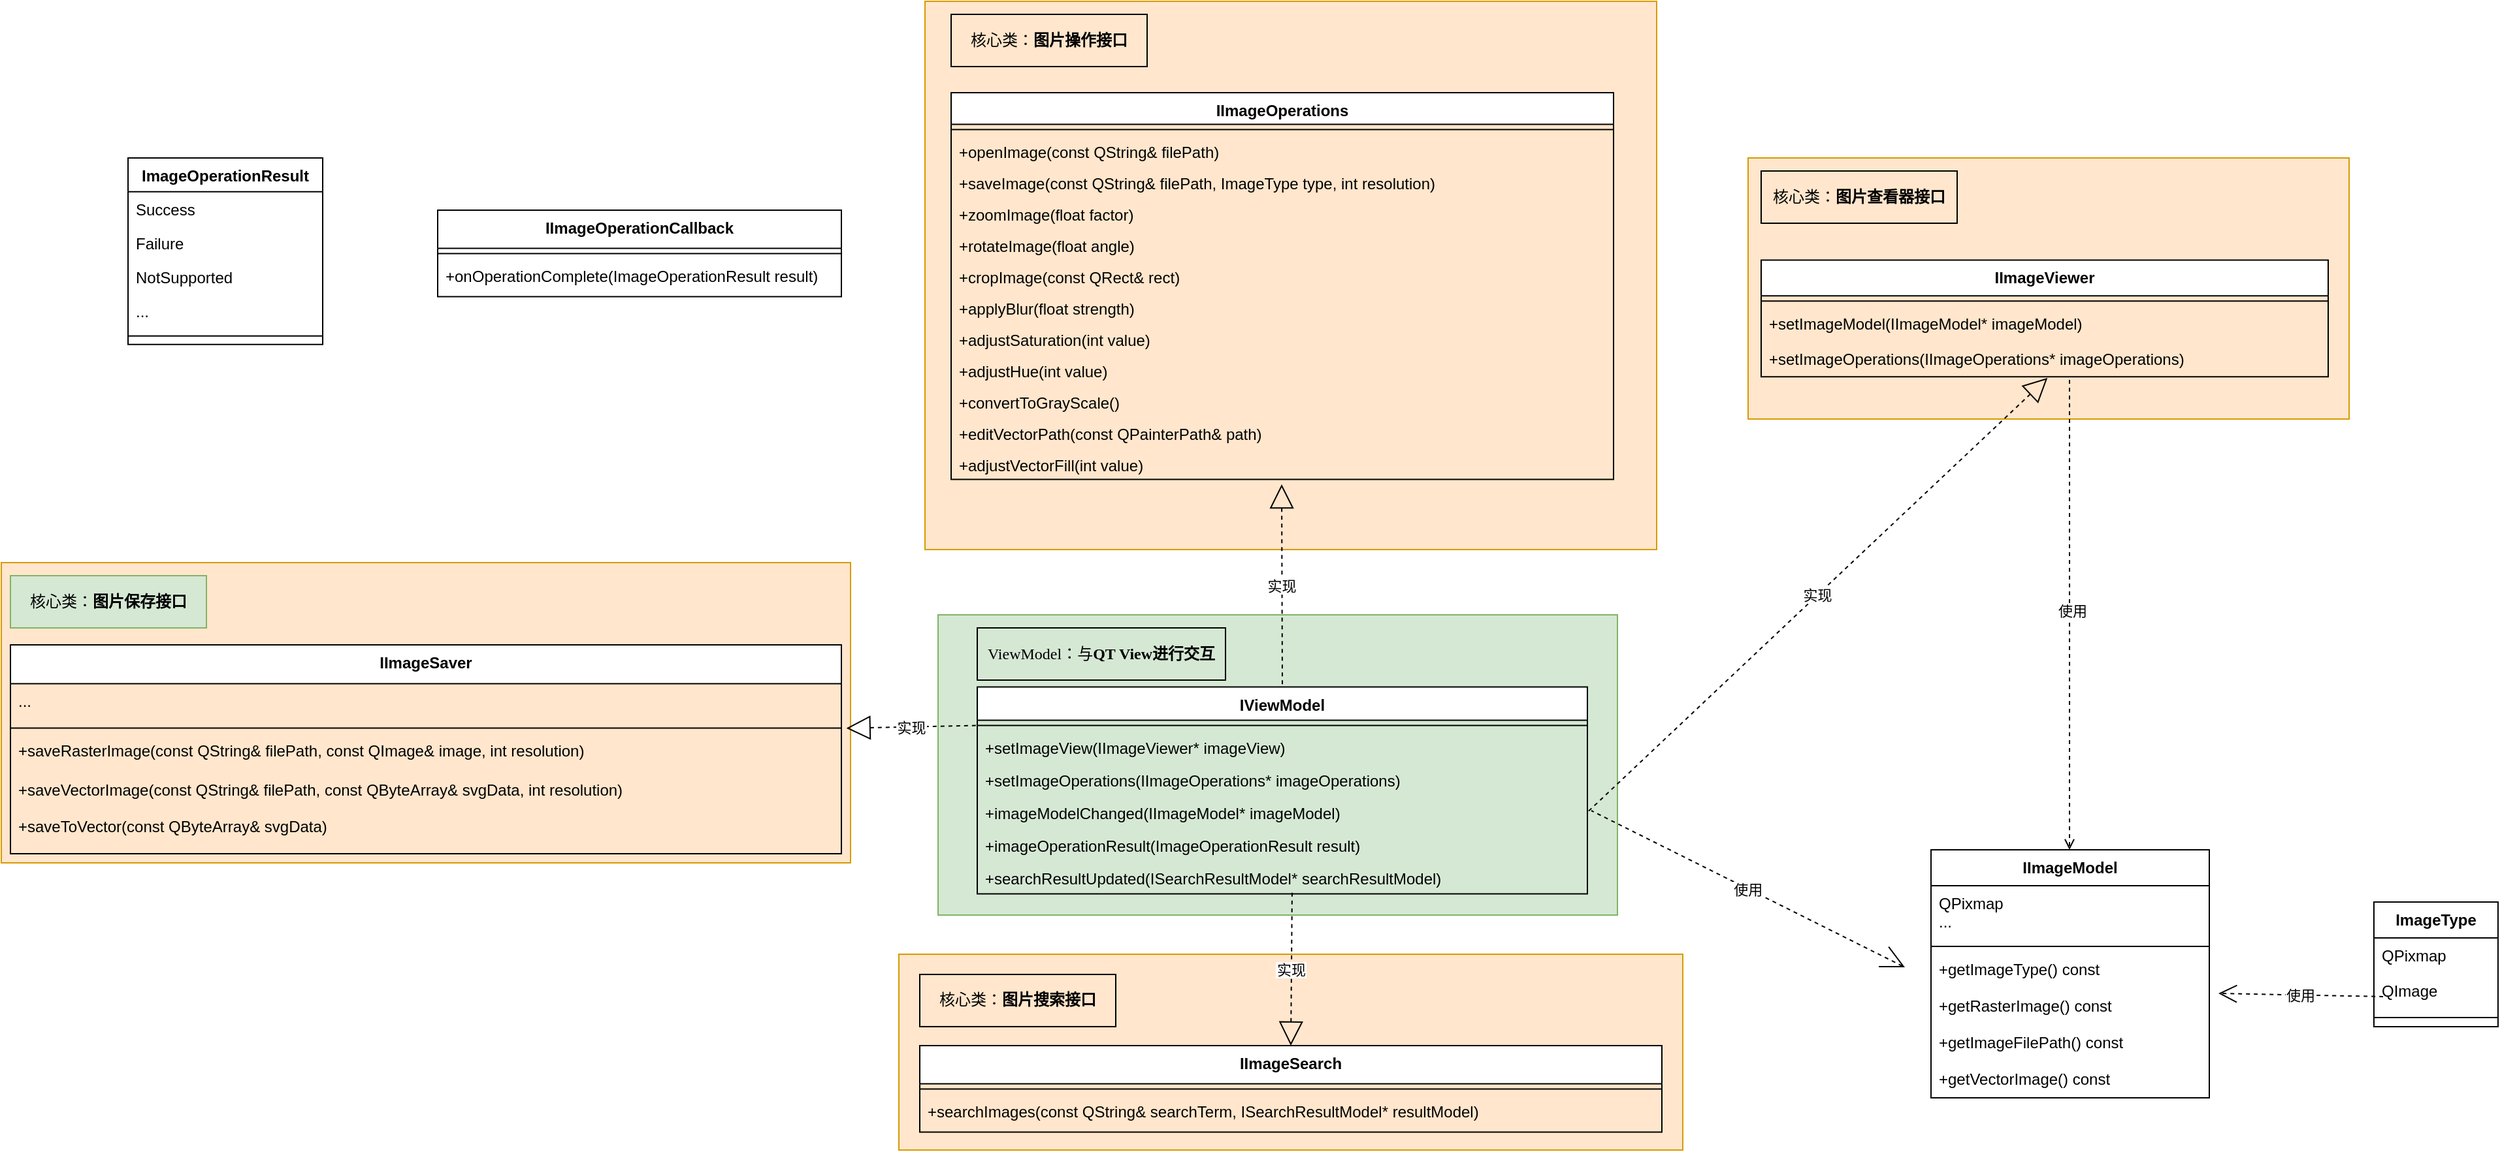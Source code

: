 <mxfile version="21.6.6" type="github">
  <diagram name="第 1 页" id="8G4OzASdrZZu8vnJjRQt">
    <mxGraphModel dx="1970" dy="2260" grid="1" gridSize="10" guides="1" tooltips="1" connect="1" arrows="1" fold="1" page="1" pageScale="1" pageWidth="827" pageHeight="1169" math="0" shadow="0">
      <root>
        <mxCell id="0" />
        <mxCell id="1" parent="0" />
        <mxCell id="LYDf1Ntx3WyGje25WLFu-186" value="" style="whiteSpace=wrap;html=1;fillColor=#d5e8d4;strokeColor=#82b366;" vertex="1" parent="1">
          <mxGeometry x="850" y="450" width="520" height="230" as="geometry" />
        </mxCell>
        <mxCell id="LYDf1Ntx3WyGje25WLFu-184" value="" style="rounded=0;whiteSpace=wrap;html=1;fillColor=#ffe6cc;strokeColor=#d79b00;" vertex="1" parent="1">
          <mxGeometry x="820" y="710" width="600" height="150" as="geometry" />
        </mxCell>
        <mxCell id="LYDf1Ntx3WyGje25WLFu-182" value="" style="rounded=0;whiteSpace=wrap;html=1;fillColor=#ffe6cc;strokeColor=#d79b00;" vertex="1" parent="1">
          <mxGeometry x="1470" y="100" width="460" height="200" as="geometry" />
        </mxCell>
        <mxCell id="LYDf1Ntx3WyGje25WLFu-178" value="" style="rounded=0;whiteSpace=wrap;html=1;fillColor=#ffe6cc;strokeColor=#d79b00;" vertex="1" parent="1">
          <mxGeometry x="133" y="410" width="650" height="230" as="geometry" />
        </mxCell>
        <mxCell id="LYDf1Ntx3WyGje25WLFu-176" value="" style="rounded=0;whiteSpace=wrap;html=1;fillColor=#ffe6cc;strokeColor=#d79b00;" vertex="1" parent="1">
          <mxGeometry x="840" y="-20" width="560" height="420" as="geometry" />
        </mxCell>
        <mxCell id="LYDf1Ntx3WyGje25WLFu-102" value="ImageType" style="swimlane;fontStyle=1;align=center;verticalAlign=top;childLayout=stackLayout;horizontal=1;startSize=27.429;horizontalStack=0;resizeParent=1;resizeParentMax=0;resizeLast=0;collapsible=0;marginBottom=0;" vertex="1" parent="1">
          <mxGeometry x="1949" y="670.04" width="95" height="95.429" as="geometry" />
        </mxCell>
        <mxCell id="LYDf1Ntx3WyGje25WLFu-103" value="QPixmap" style="text;strokeColor=none;fillColor=none;align=left;verticalAlign=top;spacingLeft=4;spacingRight=4;overflow=hidden;rotatable=0;points=[[0,0.5],[1,0.5]];portConstraint=eastwest;" vertex="1" parent="LYDf1Ntx3WyGje25WLFu-102">
          <mxGeometry y="27.429" width="95" height="27" as="geometry" />
        </mxCell>
        <mxCell id="LYDf1Ntx3WyGje25WLFu-104" value="QImage" style="text;strokeColor=none;fillColor=none;align=left;verticalAlign=top;spacingLeft=4;spacingRight=4;overflow=hidden;rotatable=0;points=[[0,0.5],[1,0.5]];portConstraint=eastwest;" vertex="1" parent="LYDf1Ntx3WyGje25WLFu-102">
          <mxGeometry y="54.429" width="95" height="27" as="geometry" />
        </mxCell>
        <mxCell id="LYDf1Ntx3WyGje25WLFu-105" style="line;strokeWidth=1;fillColor=none;align=left;verticalAlign=middle;spacingTop=-1;spacingLeft=3;spacingRight=3;rotatable=0;labelPosition=right;points=[];portConstraint=eastwest;strokeColor=inherit;" vertex="1" parent="LYDf1Ntx3WyGje25WLFu-102">
          <mxGeometry y="81.429" width="95" height="14" as="geometry" />
        </mxCell>
        <mxCell id="LYDf1Ntx3WyGje25WLFu-106" value="IImageModel" style="swimlane;fontStyle=1;align=center;verticalAlign=top;childLayout=stackLayout;horizontal=1;startSize=27.5;horizontalStack=0;resizeParent=1;resizeParentMax=0;resizeLast=0;collapsible=0;marginBottom=0;" vertex="1" parent="1">
          <mxGeometry x="1610" y="630" width="213" height="190" as="geometry" />
        </mxCell>
        <mxCell id="LYDf1Ntx3WyGje25WLFu-107" value="QPixmap&#xa;..." style="text;strokeColor=none;fillColor=none;align=left;verticalAlign=top;spacingLeft=4;spacingRight=4;overflow=hidden;rotatable=0;points=[[0,0.5],[1,0.5]];portConstraint=eastwest;" vertex="1" parent="LYDf1Ntx3WyGje25WLFu-106">
          <mxGeometry y="27.5" width="213" height="42.5" as="geometry" />
        </mxCell>
        <mxCell id="LYDf1Ntx3WyGje25WLFu-108" style="line;strokeWidth=1;fillColor=none;align=left;verticalAlign=middle;spacingTop=-1;spacingLeft=3;spacingRight=3;rotatable=0;labelPosition=right;points=[];portConstraint=eastwest;strokeColor=inherit;" vertex="1" parent="LYDf1Ntx3WyGje25WLFu-106">
          <mxGeometry y="70" width="213" height="8" as="geometry" />
        </mxCell>
        <mxCell id="LYDf1Ntx3WyGje25WLFu-109" value="+getImageType() const" style="text;strokeColor=none;fillColor=none;align=left;verticalAlign=top;spacingLeft=4;spacingRight=4;overflow=hidden;rotatable=0;points=[[0,0.5],[1,0.5]];portConstraint=eastwest;" vertex="1" parent="LYDf1Ntx3WyGje25WLFu-106">
          <mxGeometry y="78" width="213" height="28" as="geometry" />
        </mxCell>
        <mxCell id="LYDf1Ntx3WyGje25WLFu-111" value="+getRasterImage() const" style="text;strokeColor=none;fillColor=none;align=left;verticalAlign=top;spacingLeft=4;spacingRight=4;overflow=hidden;rotatable=0;points=[[0,0.5],[1,0.5]];portConstraint=eastwest;" vertex="1" parent="LYDf1Ntx3WyGje25WLFu-106">
          <mxGeometry y="106" width="213" height="28" as="geometry" />
        </mxCell>
        <mxCell id="LYDf1Ntx3WyGje25WLFu-110" value="+getImageFilePath() const" style="text;strokeColor=none;fillColor=none;align=left;verticalAlign=top;spacingLeft=4;spacingRight=4;overflow=hidden;rotatable=0;points=[[0,0.5],[1,0.5]];portConstraint=eastwest;" vertex="1" parent="LYDf1Ntx3WyGje25WLFu-106">
          <mxGeometry y="134" width="213" height="28" as="geometry" />
        </mxCell>
        <mxCell id="LYDf1Ntx3WyGje25WLFu-112" value="+getVectorImage() const" style="text;strokeColor=none;fillColor=none;align=left;verticalAlign=top;spacingLeft=4;spacingRight=4;overflow=hidden;rotatable=0;points=[[0,0.5],[1,0.5]];portConstraint=eastwest;" vertex="1" parent="LYDf1Ntx3WyGje25WLFu-106">
          <mxGeometry y="162" width="213" height="28" as="geometry" />
        </mxCell>
        <mxCell id="LYDf1Ntx3WyGje25WLFu-117" value="ImageOperationResult" style="swimlane;fontStyle=1;align=center;verticalAlign=top;childLayout=stackLayout;horizontal=1;startSize=25.818;horizontalStack=0;resizeParent=1;resizeParentMax=0;resizeLast=0;collapsible=0;marginBottom=0;" vertex="1" parent="1">
          <mxGeometry x="230" y="100" width="149" height="142.818" as="geometry" />
        </mxCell>
        <mxCell id="LYDf1Ntx3WyGje25WLFu-118" value="Success" style="text;strokeColor=none;fillColor=none;align=left;verticalAlign=top;spacingLeft=4;spacingRight=4;overflow=hidden;rotatable=0;points=[[0,0.5],[1,0.5]];portConstraint=eastwest;" vertex="1" parent="LYDf1Ntx3WyGje25WLFu-117">
          <mxGeometry y="25.818" width="149" height="26" as="geometry" />
        </mxCell>
        <mxCell id="LYDf1Ntx3WyGje25WLFu-119" value="Failure" style="text;strokeColor=none;fillColor=none;align=left;verticalAlign=top;spacingLeft=4;spacingRight=4;overflow=hidden;rotatable=0;points=[[0,0.5],[1,0.5]];portConstraint=eastwest;" vertex="1" parent="LYDf1Ntx3WyGje25WLFu-117">
          <mxGeometry y="51.818" width="149" height="26" as="geometry" />
        </mxCell>
        <mxCell id="LYDf1Ntx3WyGje25WLFu-120" value="NotSupported" style="text;strokeColor=none;fillColor=none;align=left;verticalAlign=top;spacingLeft=4;spacingRight=4;overflow=hidden;rotatable=0;points=[[0,0.5],[1,0.5]];portConstraint=eastwest;" vertex="1" parent="LYDf1Ntx3WyGje25WLFu-117">
          <mxGeometry y="77.818" width="149" height="26" as="geometry" />
        </mxCell>
        <mxCell id="LYDf1Ntx3WyGje25WLFu-121" value="..." style="text;strokeColor=none;fillColor=none;align=left;verticalAlign=top;spacingLeft=4;spacingRight=4;overflow=hidden;rotatable=0;points=[[0,0.5],[1,0.5]];portConstraint=eastwest;" vertex="1" parent="LYDf1Ntx3WyGje25WLFu-117">
          <mxGeometry y="103.818" width="149" height="26" as="geometry" />
        </mxCell>
        <mxCell id="LYDf1Ntx3WyGje25WLFu-122" style="line;strokeWidth=1;fillColor=none;align=left;verticalAlign=middle;spacingTop=-1;spacingLeft=3;spacingRight=3;rotatable=0;labelPosition=right;points=[];portConstraint=eastwest;strokeColor=inherit;" vertex="1" parent="LYDf1Ntx3WyGje25WLFu-117">
          <mxGeometry y="129.818" width="149" height="13" as="geometry" />
        </mxCell>
        <mxCell id="LYDf1Ntx3WyGje25WLFu-123" value="IImageOperationCallback" style="swimlane;fontStyle=1;align=center;verticalAlign=top;childLayout=stackLayout;horizontal=1;startSize=29.2;horizontalStack=0;resizeParent=1;resizeParentMax=0;resizeLast=0;collapsible=0;marginBottom=0;" vertex="1" parent="1">
          <mxGeometry x="467" y="140" width="309" height="66.2" as="geometry" />
        </mxCell>
        <mxCell id="LYDf1Ntx3WyGje25WLFu-124" style="line;strokeWidth=1;fillColor=none;align=left;verticalAlign=middle;spacingTop=-1;spacingLeft=3;spacingRight=3;rotatable=0;labelPosition=right;points=[];portConstraint=eastwest;strokeColor=inherit;" vertex="1" parent="LYDf1Ntx3WyGje25WLFu-123">
          <mxGeometry y="29.2" width="309" height="8" as="geometry" />
        </mxCell>
        <mxCell id="LYDf1Ntx3WyGje25WLFu-125" value="+onOperationComplete(ImageOperationResult result)" style="text;strokeColor=none;fillColor=none;align=left;verticalAlign=top;spacingLeft=4;spacingRight=4;overflow=hidden;rotatable=0;points=[[0,0.5],[1,0.5]];portConstraint=eastwest;" vertex="1" parent="LYDf1Ntx3WyGje25WLFu-123">
          <mxGeometry y="37.2" width="309" height="29" as="geometry" />
        </mxCell>
        <mxCell id="LYDf1Ntx3WyGje25WLFu-126" value="IImageOperations" style="swimlane;fontStyle=1;align=center;verticalAlign=top;childLayout=stackLayout;horizontal=1;startSize=24.24;horizontalStack=0;resizeParent=1;resizeParentMax=0;resizeLast=0;collapsible=0;marginBottom=0;" vertex="1" parent="1">
          <mxGeometry x="860" y="50" width="507" height="296.24" as="geometry" />
        </mxCell>
        <mxCell id="LYDf1Ntx3WyGje25WLFu-127" style="line;strokeWidth=1;fillColor=none;align=left;verticalAlign=middle;spacingTop=-1;spacingLeft=3;spacingRight=3;rotatable=0;labelPosition=right;points=[];portConstraint=eastwest;strokeColor=inherit;" vertex="1" parent="LYDf1Ntx3WyGje25WLFu-126">
          <mxGeometry y="24.24" width="507" height="8" as="geometry" />
        </mxCell>
        <mxCell id="LYDf1Ntx3WyGje25WLFu-128" value="+openImage(const QString&amp; filePath)" style="text;strokeColor=none;fillColor=none;align=left;verticalAlign=top;spacingLeft=4;spacingRight=4;overflow=hidden;rotatable=0;points=[[0,0.5],[1,0.5]];portConstraint=eastwest;" vertex="1" parent="LYDf1Ntx3WyGje25WLFu-126">
          <mxGeometry y="32.24" width="507" height="24" as="geometry" />
        </mxCell>
        <mxCell id="LYDf1Ntx3WyGje25WLFu-129" value="+saveImage(const QString&amp; filePath, ImageType type, int resolution)" style="text;strokeColor=none;fillColor=none;align=left;verticalAlign=top;spacingLeft=4;spacingRight=4;overflow=hidden;rotatable=0;points=[[0,0.5],[1,0.5]];portConstraint=eastwest;" vertex="1" parent="LYDf1Ntx3WyGje25WLFu-126">
          <mxGeometry y="56.24" width="507" height="24" as="geometry" />
        </mxCell>
        <mxCell id="LYDf1Ntx3WyGje25WLFu-130" value="+zoomImage(float factor)" style="text;strokeColor=none;fillColor=none;align=left;verticalAlign=top;spacingLeft=4;spacingRight=4;overflow=hidden;rotatable=0;points=[[0,0.5],[1,0.5]];portConstraint=eastwest;" vertex="1" parent="LYDf1Ntx3WyGje25WLFu-126">
          <mxGeometry y="80.24" width="507" height="24" as="geometry" />
        </mxCell>
        <mxCell id="LYDf1Ntx3WyGje25WLFu-131" value="+rotateImage(float angle)" style="text;strokeColor=none;fillColor=none;align=left;verticalAlign=top;spacingLeft=4;spacingRight=4;overflow=hidden;rotatable=0;points=[[0,0.5],[1,0.5]];portConstraint=eastwest;" vertex="1" parent="LYDf1Ntx3WyGje25WLFu-126">
          <mxGeometry y="104.24" width="507" height="24" as="geometry" />
        </mxCell>
        <mxCell id="LYDf1Ntx3WyGje25WLFu-132" value="+cropImage(const QRect&amp; rect)" style="text;strokeColor=none;fillColor=none;align=left;verticalAlign=top;spacingLeft=4;spacingRight=4;overflow=hidden;rotatable=0;points=[[0,0.5],[1,0.5]];portConstraint=eastwest;" vertex="1" parent="LYDf1Ntx3WyGje25WLFu-126">
          <mxGeometry y="128.24" width="507" height="24" as="geometry" />
        </mxCell>
        <mxCell id="LYDf1Ntx3WyGje25WLFu-133" value="+applyBlur(float strength)" style="text;strokeColor=none;fillColor=none;align=left;verticalAlign=top;spacingLeft=4;spacingRight=4;overflow=hidden;rotatable=0;points=[[0,0.5],[1,0.5]];portConstraint=eastwest;" vertex="1" parent="LYDf1Ntx3WyGje25WLFu-126">
          <mxGeometry y="152.24" width="507" height="24" as="geometry" />
        </mxCell>
        <mxCell id="LYDf1Ntx3WyGje25WLFu-134" value="+adjustSaturation(int value)" style="text;strokeColor=none;fillColor=none;align=left;verticalAlign=top;spacingLeft=4;spacingRight=4;overflow=hidden;rotatable=0;points=[[0,0.5],[1,0.5]];portConstraint=eastwest;" vertex="1" parent="LYDf1Ntx3WyGje25WLFu-126">
          <mxGeometry y="176.24" width="507" height="24" as="geometry" />
        </mxCell>
        <mxCell id="LYDf1Ntx3WyGje25WLFu-135" value="+adjustHue(int value)" style="text;strokeColor=none;fillColor=none;align=left;verticalAlign=top;spacingLeft=4;spacingRight=4;overflow=hidden;rotatable=0;points=[[0,0.5],[1,0.5]];portConstraint=eastwest;" vertex="1" parent="LYDf1Ntx3WyGje25WLFu-126">
          <mxGeometry y="200.24" width="507" height="24" as="geometry" />
        </mxCell>
        <mxCell id="LYDf1Ntx3WyGje25WLFu-136" value="+convertToGrayScale()" style="text;strokeColor=none;fillColor=none;align=left;verticalAlign=top;spacingLeft=4;spacingRight=4;overflow=hidden;rotatable=0;points=[[0,0.5],[1,0.5]];portConstraint=eastwest;" vertex="1" parent="LYDf1Ntx3WyGje25WLFu-126">
          <mxGeometry y="224.24" width="507" height="24" as="geometry" />
        </mxCell>
        <mxCell id="LYDf1Ntx3WyGje25WLFu-137" value="+editVectorPath(const QPainterPath&amp; path)" style="text;strokeColor=none;fillColor=none;align=left;verticalAlign=top;spacingLeft=4;spacingRight=4;overflow=hidden;rotatable=0;points=[[0,0.5],[1,0.5]];portConstraint=eastwest;" vertex="1" parent="LYDf1Ntx3WyGje25WLFu-126">
          <mxGeometry y="248.24" width="507" height="24" as="geometry" />
        </mxCell>
        <mxCell id="LYDf1Ntx3WyGje25WLFu-138" value="+adjustVectorFill(int value)" style="text;strokeColor=none;fillColor=none;align=left;verticalAlign=top;spacingLeft=4;spacingRight=4;overflow=hidden;rotatable=0;points=[[0,0.5],[1,0.5]];portConstraint=eastwest;" vertex="1" parent="LYDf1Ntx3WyGje25WLFu-126">
          <mxGeometry y="272.24" width="507" height="24" as="geometry" />
        </mxCell>
        <mxCell id="LYDf1Ntx3WyGje25WLFu-139" value="IImageSearch" style="swimlane;fontStyle=1;align=center;verticalAlign=top;childLayout=stackLayout;horizontal=1;startSize=29.2;horizontalStack=0;resizeParent=1;resizeParentMax=0;resizeLast=0;collapsible=0;marginBottom=0;" vertex="1" parent="1">
          <mxGeometry x="836" y="780" width="568" height="66.2" as="geometry" />
        </mxCell>
        <mxCell id="LYDf1Ntx3WyGje25WLFu-140" style="line;strokeWidth=1;fillColor=none;align=left;verticalAlign=middle;spacingTop=-1;spacingLeft=3;spacingRight=3;rotatable=0;labelPosition=right;points=[];portConstraint=eastwest;strokeColor=inherit;" vertex="1" parent="LYDf1Ntx3WyGje25WLFu-139">
          <mxGeometry y="29.2" width="568" height="8" as="geometry" />
        </mxCell>
        <mxCell id="LYDf1Ntx3WyGje25WLFu-141" value="+searchImages(const QString&amp; searchTerm, ISearchResultModel* resultModel)" style="text;strokeColor=none;fillColor=none;align=left;verticalAlign=top;spacingLeft=4;spacingRight=4;overflow=hidden;rotatable=0;points=[[0,0.5],[1,0.5]];portConstraint=eastwest;" vertex="1" parent="LYDf1Ntx3WyGje25WLFu-139">
          <mxGeometry y="37.2" width="568" height="29" as="geometry" />
        </mxCell>
        <mxCell id="LYDf1Ntx3WyGje25WLFu-174" style="edgeStyle=orthogonalEdgeStyle;rounded=0;orthogonalLoop=1;jettySize=auto;html=1;dashed=1;endArrow=open;endFill=0;" edge="1" parent="1" target="LYDf1Ntx3WyGje25WLFu-106">
          <mxGeometry relative="1" as="geometry">
            <mxPoint x="1716" y="270" as="sourcePoint" />
          </mxGeometry>
        </mxCell>
        <mxCell id="LYDf1Ntx3WyGje25WLFu-175" value="使用" style="edgeLabel;html=1;align=center;verticalAlign=middle;resizable=0;points=[];" vertex="1" connectable="0" parent="LYDf1Ntx3WyGje25WLFu-174">
          <mxGeometry x="-0.018" y="2" relative="1" as="geometry">
            <mxPoint as="offset" />
          </mxGeometry>
        </mxCell>
        <mxCell id="LYDf1Ntx3WyGje25WLFu-142" value="IImageViewer" style="swimlane;fontStyle=1;align=center;verticalAlign=top;childLayout=stackLayout;horizontal=1;startSize=27.429;horizontalStack=0;resizeParent=1;resizeParentMax=0;resizeLast=0;collapsible=0;marginBottom=0;" vertex="1" parent="1">
          <mxGeometry x="1480" y="178.24" width="434" height="89.429" as="geometry" />
        </mxCell>
        <mxCell id="LYDf1Ntx3WyGje25WLFu-143" style="line;strokeWidth=1;fillColor=none;align=left;verticalAlign=middle;spacingTop=-1;spacingLeft=3;spacingRight=3;rotatable=0;labelPosition=right;points=[];portConstraint=eastwest;strokeColor=inherit;" vertex="1" parent="LYDf1Ntx3WyGje25WLFu-142">
          <mxGeometry y="27.429" width="434" height="8" as="geometry" />
        </mxCell>
        <mxCell id="LYDf1Ntx3WyGje25WLFu-144" value="+setImageModel(IImageModel* imageModel)" style="text;strokeColor=none;fillColor=none;align=left;verticalAlign=top;spacingLeft=4;spacingRight=4;overflow=hidden;rotatable=0;points=[[0,0.5],[1,0.5]];portConstraint=eastwest;" vertex="1" parent="LYDf1Ntx3WyGje25WLFu-142">
          <mxGeometry y="35.429" width="434" height="27" as="geometry" />
        </mxCell>
        <mxCell id="LYDf1Ntx3WyGje25WLFu-145" value="+setImageOperations(IImageOperations* imageOperations)" style="text;strokeColor=none;fillColor=none;align=left;verticalAlign=top;spacingLeft=4;spacingRight=4;overflow=hidden;rotatable=0;points=[[0,0.5],[1,0.5]];portConstraint=eastwest;" vertex="1" parent="LYDf1Ntx3WyGje25WLFu-142">
          <mxGeometry y="62.429" width="434" height="27" as="geometry" />
        </mxCell>
        <mxCell id="LYDf1Ntx3WyGje25WLFu-149" value="IImageSaver" style="swimlane;fontStyle=1;align=center;verticalAlign=top;childLayout=stackLayout;horizontal=1;startSize=29.75;horizontalStack=0;resizeParent=1;resizeParentMax=0;resizeLast=0;collapsible=0;marginBottom=0;" vertex="1" parent="1">
          <mxGeometry x="140" y="472.99" width="636" height="160" as="geometry" />
        </mxCell>
        <mxCell id="LYDf1Ntx3WyGje25WLFu-150" value="..." style="text;strokeColor=none;fillColor=none;align=left;verticalAlign=top;spacingLeft=4;spacingRight=4;overflow=hidden;rotatable=0;points=[[0,0.5],[1,0.5]];portConstraint=eastwest;" vertex="1" parent="LYDf1Ntx3WyGje25WLFu-149">
          <mxGeometry y="29.75" width="636" height="30" as="geometry" />
        </mxCell>
        <mxCell id="LYDf1Ntx3WyGje25WLFu-151" style="line;strokeWidth=1;fillColor=none;align=left;verticalAlign=middle;spacingTop=-1;spacingLeft=3;spacingRight=3;rotatable=0;labelPosition=right;points=[];portConstraint=eastwest;strokeColor=inherit;" vertex="1" parent="LYDf1Ntx3WyGje25WLFu-149">
          <mxGeometry y="59.75" width="636" height="8" as="geometry" />
        </mxCell>
        <mxCell id="LYDf1Ntx3WyGje25WLFu-152" value="+saveRasterImage(const QString&amp; filePath, const QImage&amp; image, int resolution)" style="text;strokeColor=none;fillColor=none;align=left;verticalAlign=top;spacingLeft=4;spacingRight=4;overflow=hidden;rotatable=0;points=[[0,0.5],[1,0.5]];portConstraint=eastwest;" vertex="1" parent="LYDf1Ntx3WyGje25WLFu-149">
          <mxGeometry y="67.75" width="636" height="30" as="geometry" />
        </mxCell>
        <mxCell id="LYDf1Ntx3WyGje25WLFu-153" value="+saveVectorImage(const QString&amp; filePath, const QByteArray&amp; svgData, int resolution)&#xa;&#xa;+saveToVector(const QByteArray&amp; svgData)" style="text;strokeColor=none;fillColor=none;align=left;verticalAlign=top;spacingLeft=4;spacingRight=4;overflow=hidden;rotatable=0;points=[[0,0.5],[1,0.5]];portConstraint=eastwest;" vertex="1" parent="LYDf1Ntx3WyGje25WLFu-149">
          <mxGeometry y="97.75" width="636" height="62.25" as="geometry" />
        </mxCell>
        <mxCell id="LYDf1Ntx3WyGje25WLFu-154" value="IViewModel" style="swimlane;fontStyle=1;align=center;verticalAlign=top;childLayout=stackLayout;horizontal=1;startSize=25.385;horizontalStack=0;resizeParent=1;resizeParentMax=0;resizeLast=0;collapsible=0;marginBottom=0;" vertex="1" parent="1">
          <mxGeometry x="880" y="505.31" width="467" height="158.385" as="geometry" />
        </mxCell>
        <mxCell id="LYDf1Ntx3WyGje25WLFu-155" style="line;strokeWidth=1;fillColor=none;align=left;verticalAlign=middle;spacingTop=-1;spacingLeft=3;spacingRight=3;rotatable=0;labelPosition=right;points=[];portConstraint=eastwest;strokeColor=inherit;" vertex="1" parent="LYDf1Ntx3WyGje25WLFu-154">
          <mxGeometry y="25.385" width="467" height="8" as="geometry" />
        </mxCell>
        <mxCell id="LYDf1Ntx3WyGje25WLFu-156" value="+setImageView(IImageViewer* imageView)" style="text;strokeColor=none;fillColor=none;align=left;verticalAlign=top;spacingLeft=4;spacingRight=4;overflow=hidden;rotatable=0;points=[[0,0.5],[1,0.5]];portConstraint=eastwest;" vertex="1" parent="LYDf1Ntx3WyGje25WLFu-154">
          <mxGeometry y="33.385" width="467" height="25" as="geometry" />
        </mxCell>
        <mxCell id="LYDf1Ntx3WyGje25WLFu-157" value="+setImageOperations(IImageOperations* imageOperations)" style="text;strokeColor=none;fillColor=none;align=left;verticalAlign=top;spacingLeft=4;spacingRight=4;overflow=hidden;rotatable=0;points=[[0,0.5],[1,0.5]];portConstraint=eastwest;" vertex="1" parent="LYDf1Ntx3WyGje25WLFu-154">
          <mxGeometry y="58.385" width="467" height="25" as="geometry" />
        </mxCell>
        <mxCell id="LYDf1Ntx3WyGje25WLFu-158" value="+imageModelChanged(IImageModel* imageModel)" style="text;strokeColor=none;fillColor=none;align=left;verticalAlign=top;spacingLeft=4;spacingRight=4;overflow=hidden;rotatable=0;points=[[0,0.5],[1,0.5]];portConstraint=eastwest;" vertex="1" parent="LYDf1Ntx3WyGje25WLFu-154">
          <mxGeometry y="83.385" width="467" height="25" as="geometry" />
        </mxCell>
        <mxCell id="LYDf1Ntx3WyGje25WLFu-159" value="+imageOperationResult(ImageOperationResult result)" style="text;strokeColor=none;fillColor=none;align=left;verticalAlign=top;spacingLeft=4;spacingRight=4;overflow=hidden;rotatable=0;points=[[0,0.5],[1,0.5]];portConstraint=eastwest;" vertex="1" parent="LYDf1Ntx3WyGje25WLFu-154">
          <mxGeometry y="108.385" width="467" height="25" as="geometry" />
        </mxCell>
        <mxCell id="LYDf1Ntx3WyGje25WLFu-160" value="+searchResultUpdated(ISearchResultModel* searchResultModel)" style="text;strokeColor=none;fillColor=none;align=left;verticalAlign=top;spacingLeft=4;spacingRight=4;overflow=hidden;rotatable=0;points=[[0,0.5],[1,0.5]];portConstraint=eastwest;" vertex="1" parent="LYDf1Ntx3WyGje25WLFu-154">
          <mxGeometry y="133.385" width="467" height="25" as="geometry" />
        </mxCell>
        <mxCell id="LYDf1Ntx3WyGje25WLFu-161" value="使用" style="curved=1;dashed=1;startArrow=none;endArrow=open;endSize=12;entryX=1;entryY=0.5;rounded=0;entryDx=0;entryDy=0;exitX=0;exitY=0.5;exitDx=0;exitDy=0;" edge="1" parent="1">
          <mxGeometry relative="1" as="geometry">
            <Array as="points" />
            <mxPoint x="1956" y="742.469" as="sourcePoint" />
            <mxPoint x="1830" y="740" as="targetPoint" />
          </mxGeometry>
        </mxCell>
        <mxCell id="LYDf1Ntx3WyGje25WLFu-164" value="使用" style="dashed=1;startArrow=open;startSize=16;startFill=0;endArrow=none;rounded=0;" edge="1" parent="1">
          <mxGeometry relative="1" as="geometry">
            <mxPoint x="1590" y="720" as="sourcePoint" />
            <mxPoint x="1350" y="600" as="targetPoint" />
          </mxGeometry>
        </mxCell>
        <mxCell id="LYDf1Ntx3WyGje25WLFu-166" value="实现" style="dashed=1;startArrow=block;startSize=16;startFill=0;endArrow=none;rounded=0;entryX=0.5;entryY=0;entryDx=0;entryDy=0;" edge="1" parent="1" target="LYDf1Ntx3WyGje25WLFu-154">
          <mxGeometry relative="1" as="geometry">
            <mxPoint x="1113" y="350" as="sourcePoint" />
            <mxPoint x="840" y="520" as="targetPoint" />
          </mxGeometry>
        </mxCell>
        <mxCell id="LYDf1Ntx3WyGje25WLFu-167" value="实现" style="dashed=1;startArrow=block;startSize=16;startFill=0;endArrow=none;exitX=0.5;exitY=0;entryX=0.516;entryY=0.961;rounded=0;entryDx=0;entryDy=0;entryPerimeter=0;exitDx=0;exitDy=0;" edge="1" parent="1" source="LYDf1Ntx3WyGje25WLFu-139" target="LYDf1Ntx3WyGje25WLFu-160">
          <mxGeometry relative="1" as="geometry" />
        </mxCell>
        <mxCell id="LYDf1Ntx3WyGje25WLFu-171" value="实现" style="dashed=1;startArrow=block;startSize=16;startFill=0;endArrow=none;exitX=1.006;exitY=-0.129;entryX=0.0;entryY=0.186;rounded=0;exitDx=0;exitDy=0;exitPerimeter=0;" edge="1" parent="1" source="LYDf1Ntx3WyGje25WLFu-152" target="LYDf1Ntx3WyGje25WLFu-154">
          <mxGeometry relative="1" as="geometry" />
        </mxCell>
        <mxCell id="LYDf1Ntx3WyGje25WLFu-177" value="&lt;font style=&quot;font-size: 12px;&quot;&gt;核心类：&lt;b&gt;图片操作接口&lt;/b&gt;&lt;/font&gt;" style="text;strokeColor=default;align=center;fillColor=none;html=1;verticalAlign=middle;whiteSpace=wrap;rounded=0;fontFamily=宋体;" vertex="1" parent="1">
          <mxGeometry x="860" y="-10" width="150" height="40" as="geometry" />
        </mxCell>
        <mxCell id="LYDf1Ntx3WyGje25WLFu-179" value="&lt;font style=&quot;font-size: 12px;&quot;&gt;核心类：&lt;b&gt;图片保存接口&lt;/b&gt;&lt;/font&gt;" style="text;strokeColor=#82b366;align=center;fillColor=#d5e8d4;html=1;verticalAlign=middle;whiteSpace=wrap;rounded=0;fontFamily=宋体;" vertex="1" parent="1">
          <mxGeometry x="140" y="420" width="150" height="40" as="geometry" />
        </mxCell>
        <mxCell id="LYDf1Ntx3WyGje25WLFu-180" value="实现" style="dashed=1;startArrow=block;startSize=16;startFill=0;endArrow=none;rounded=0;entryX=1;entryY=0.5;entryDx=0;entryDy=0;exitX=0.505;exitY=1.03;exitDx=0;exitDy=0;exitPerimeter=0;" edge="1" parent="1" source="LYDf1Ntx3WyGje25WLFu-145" target="LYDf1Ntx3WyGje25WLFu-158">
          <mxGeometry relative="1" as="geometry">
            <mxPoint x="1560" y="380" as="sourcePoint" />
            <mxPoint x="1560" y="535" as="targetPoint" />
          </mxGeometry>
        </mxCell>
        <mxCell id="LYDf1Ntx3WyGje25WLFu-183" value="&lt;font style=&quot;font-size: 12px;&quot;&gt;核心类：&lt;/font&gt;&lt;b&gt;图片查看器接口&lt;/b&gt;" style="text;strokeColor=default;align=center;fillColor=none;html=1;verticalAlign=middle;whiteSpace=wrap;rounded=0;fontFamily=宋体;" vertex="1" parent="1">
          <mxGeometry x="1480" y="110" width="150" height="40" as="geometry" />
        </mxCell>
        <mxCell id="LYDf1Ntx3WyGje25WLFu-185" value="&lt;font style=&quot;font-size: 12px;&quot;&gt;核心类：&lt;b&gt;图片搜索接口&lt;/b&gt;&lt;/font&gt;" style="text;strokeColor=default;align=center;fillColor=none;html=1;verticalAlign=middle;whiteSpace=wrap;rounded=0;fontFamily=宋体;" vertex="1" parent="1">
          <mxGeometry x="836" y="725.47" width="150" height="40" as="geometry" />
        </mxCell>
        <mxCell id="LYDf1Ntx3WyGje25WLFu-188" value="&lt;font style=&quot;font-size: 12px;&quot;&gt;ViewModel：与&lt;b&gt;QT View进行交互&lt;/b&gt;&lt;/font&gt;" style="text;strokeColor=default;align=center;fillColor=none;html=1;verticalAlign=middle;whiteSpace=wrap;rounded=0;fontFamily=宋体;" vertex="1" parent="1">
          <mxGeometry x="880" y="460" width="190" height="40" as="geometry" />
        </mxCell>
      </root>
    </mxGraphModel>
  </diagram>
</mxfile>
